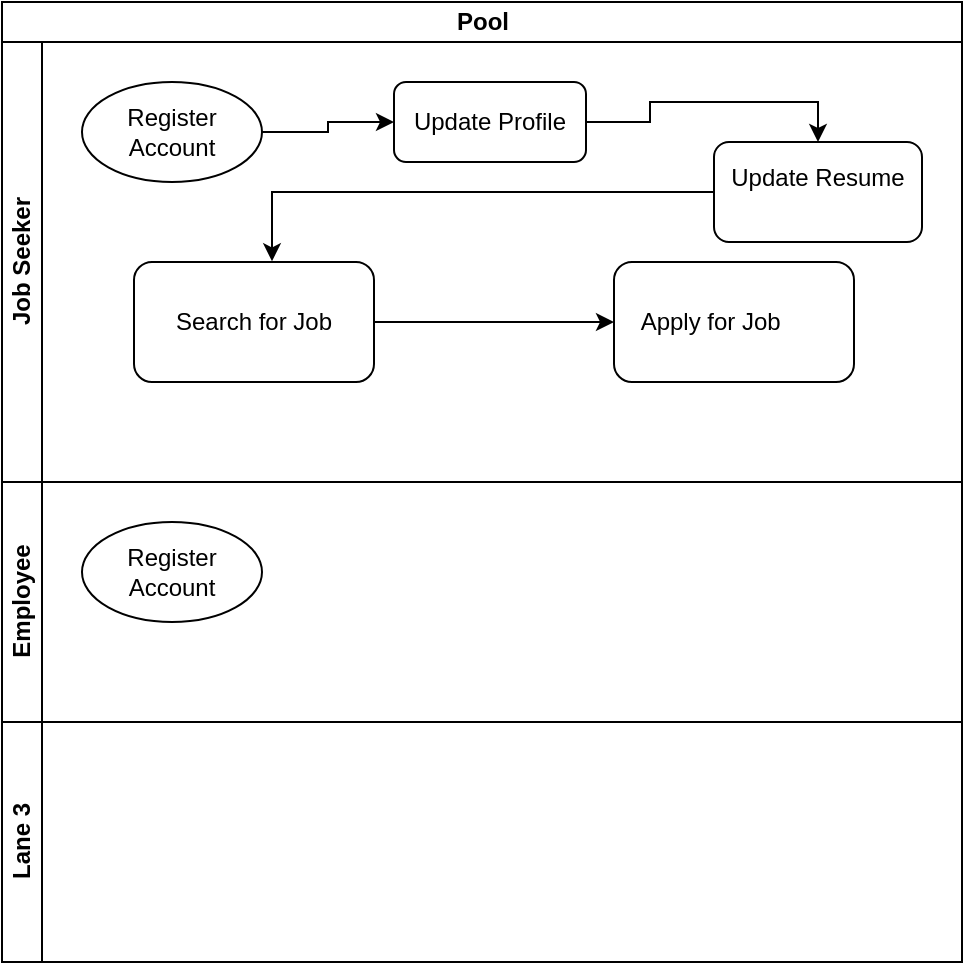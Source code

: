 <mxfile version="26.0.6">
  <diagram id="prtHgNgQTEPvFCAcTncT" name="Page-1">
    <mxGraphModel dx="875" dy="435" grid="1" gridSize="10" guides="1" tooltips="1" connect="1" arrows="1" fold="1" page="1" pageScale="1" pageWidth="827" pageHeight="1169" math="0" shadow="0">
      <root>
        <mxCell id="0" />
        <mxCell id="1" parent="0" />
        <mxCell id="PhMuikcm6n4okIbUqbu8-10" value="Pool" style="swimlane;childLayout=stackLayout;resizeParent=1;resizeParentMax=0;horizontal=1;startSize=20;horizontalStack=0;html=1;" vertex="1" parent="1">
          <mxGeometry x="174" y="80" width="480" height="480" as="geometry" />
        </mxCell>
        <mxCell id="PhMuikcm6n4okIbUqbu8-11" value="Job Seeker" style="swimlane;startSize=20;horizontal=0;html=1;direction=east;" vertex="1" parent="PhMuikcm6n4okIbUqbu8-10">
          <mxGeometry y="20" width="480" height="220" as="geometry">
            <mxRectangle y="20" width="480" height="30" as="alternateBounds" />
          </mxGeometry>
        </mxCell>
        <mxCell id="PhMuikcm6n4okIbUqbu8-16" style="edgeStyle=orthogonalEdgeStyle;rounded=0;orthogonalLoop=1;jettySize=auto;html=1;exitX=1;exitY=0.5;exitDx=0;exitDy=0;entryX=0;entryY=0.5;entryDx=0;entryDy=0;" edge="1" parent="PhMuikcm6n4okIbUqbu8-11" source="PhMuikcm6n4okIbUqbu8-14" target="PhMuikcm6n4okIbUqbu8-15">
          <mxGeometry relative="1" as="geometry" />
        </mxCell>
        <mxCell id="PhMuikcm6n4okIbUqbu8-14" value="Register Account" style="ellipse;whiteSpace=wrap;html=1;" vertex="1" parent="PhMuikcm6n4okIbUqbu8-11">
          <mxGeometry x="40" y="20" width="90" height="50" as="geometry" />
        </mxCell>
        <mxCell id="PhMuikcm6n4okIbUqbu8-20" style="edgeStyle=orthogonalEdgeStyle;rounded=0;orthogonalLoop=1;jettySize=auto;html=1;entryX=0.5;entryY=0;entryDx=0;entryDy=0;" edge="1" parent="PhMuikcm6n4okIbUqbu8-11" source="PhMuikcm6n4okIbUqbu8-15" target="PhMuikcm6n4okIbUqbu8-19">
          <mxGeometry relative="1" as="geometry" />
        </mxCell>
        <mxCell id="PhMuikcm6n4okIbUqbu8-15" value="Update Profile" style="rounded=1;whiteSpace=wrap;html=1;" vertex="1" parent="PhMuikcm6n4okIbUqbu8-11">
          <mxGeometry x="196" y="20" width="96" height="40" as="geometry" />
        </mxCell>
        <mxCell id="PhMuikcm6n4okIbUqbu8-19" value="Update Resume&lt;div&gt;&lt;br&gt;&lt;/div&gt;" style="rounded=1;whiteSpace=wrap;html=1;" vertex="1" parent="PhMuikcm6n4okIbUqbu8-11">
          <mxGeometry x="356" y="50" width="104" height="50" as="geometry" />
        </mxCell>
        <mxCell id="PhMuikcm6n4okIbUqbu8-24" style="edgeStyle=orthogonalEdgeStyle;rounded=0;orthogonalLoop=1;jettySize=auto;html=1;exitX=1;exitY=0.5;exitDx=0;exitDy=0;entryX=0;entryY=0.5;entryDx=0;entryDy=0;" edge="1" parent="PhMuikcm6n4okIbUqbu8-11" source="PhMuikcm6n4okIbUqbu8-21" target="PhMuikcm6n4okIbUqbu8-23">
          <mxGeometry relative="1" as="geometry" />
        </mxCell>
        <mxCell id="PhMuikcm6n4okIbUqbu8-21" value="Search for Job" style="rounded=1;whiteSpace=wrap;html=1;" vertex="1" parent="PhMuikcm6n4okIbUqbu8-11">
          <mxGeometry x="66" y="110" width="120" height="60" as="geometry" />
        </mxCell>
        <mxCell id="PhMuikcm6n4okIbUqbu8-22" style="edgeStyle=orthogonalEdgeStyle;rounded=0;orthogonalLoop=1;jettySize=auto;html=1;exitX=0;exitY=0.5;exitDx=0;exitDy=0;entryX=0.575;entryY=-0.006;entryDx=0;entryDy=0;entryPerimeter=0;" edge="1" parent="PhMuikcm6n4okIbUqbu8-11" source="PhMuikcm6n4okIbUqbu8-19" target="PhMuikcm6n4okIbUqbu8-21">
          <mxGeometry relative="1" as="geometry" />
        </mxCell>
        <mxCell id="PhMuikcm6n4okIbUqbu8-23" value="Apply for Job&amp;nbsp; &amp;nbsp; &amp;nbsp; &amp;nbsp;" style="rounded=1;whiteSpace=wrap;html=1;" vertex="1" parent="PhMuikcm6n4okIbUqbu8-11">
          <mxGeometry x="306" y="110" width="120" height="60" as="geometry" />
        </mxCell>
        <mxCell id="PhMuikcm6n4okIbUqbu8-12" value="Employee" style="swimlane;startSize=20;horizontal=0;html=1;" vertex="1" parent="PhMuikcm6n4okIbUqbu8-10">
          <mxGeometry y="240" width="480" height="120" as="geometry" />
        </mxCell>
        <mxCell id="PhMuikcm6n4okIbUqbu8-25" value="Register Account" style="ellipse;whiteSpace=wrap;html=1;" vertex="1" parent="PhMuikcm6n4okIbUqbu8-12">
          <mxGeometry x="40" y="20" width="90" height="50" as="geometry" />
        </mxCell>
        <mxCell id="PhMuikcm6n4okIbUqbu8-13" value="Lane 3" style="swimlane;startSize=20;horizontal=0;html=1;" vertex="1" parent="PhMuikcm6n4okIbUqbu8-10">
          <mxGeometry y="360" width="480" height="120" as="geometry" />
        </mxCell>
      </root>
    </mxGraphModel>
  </diagram>
</mxfile>
